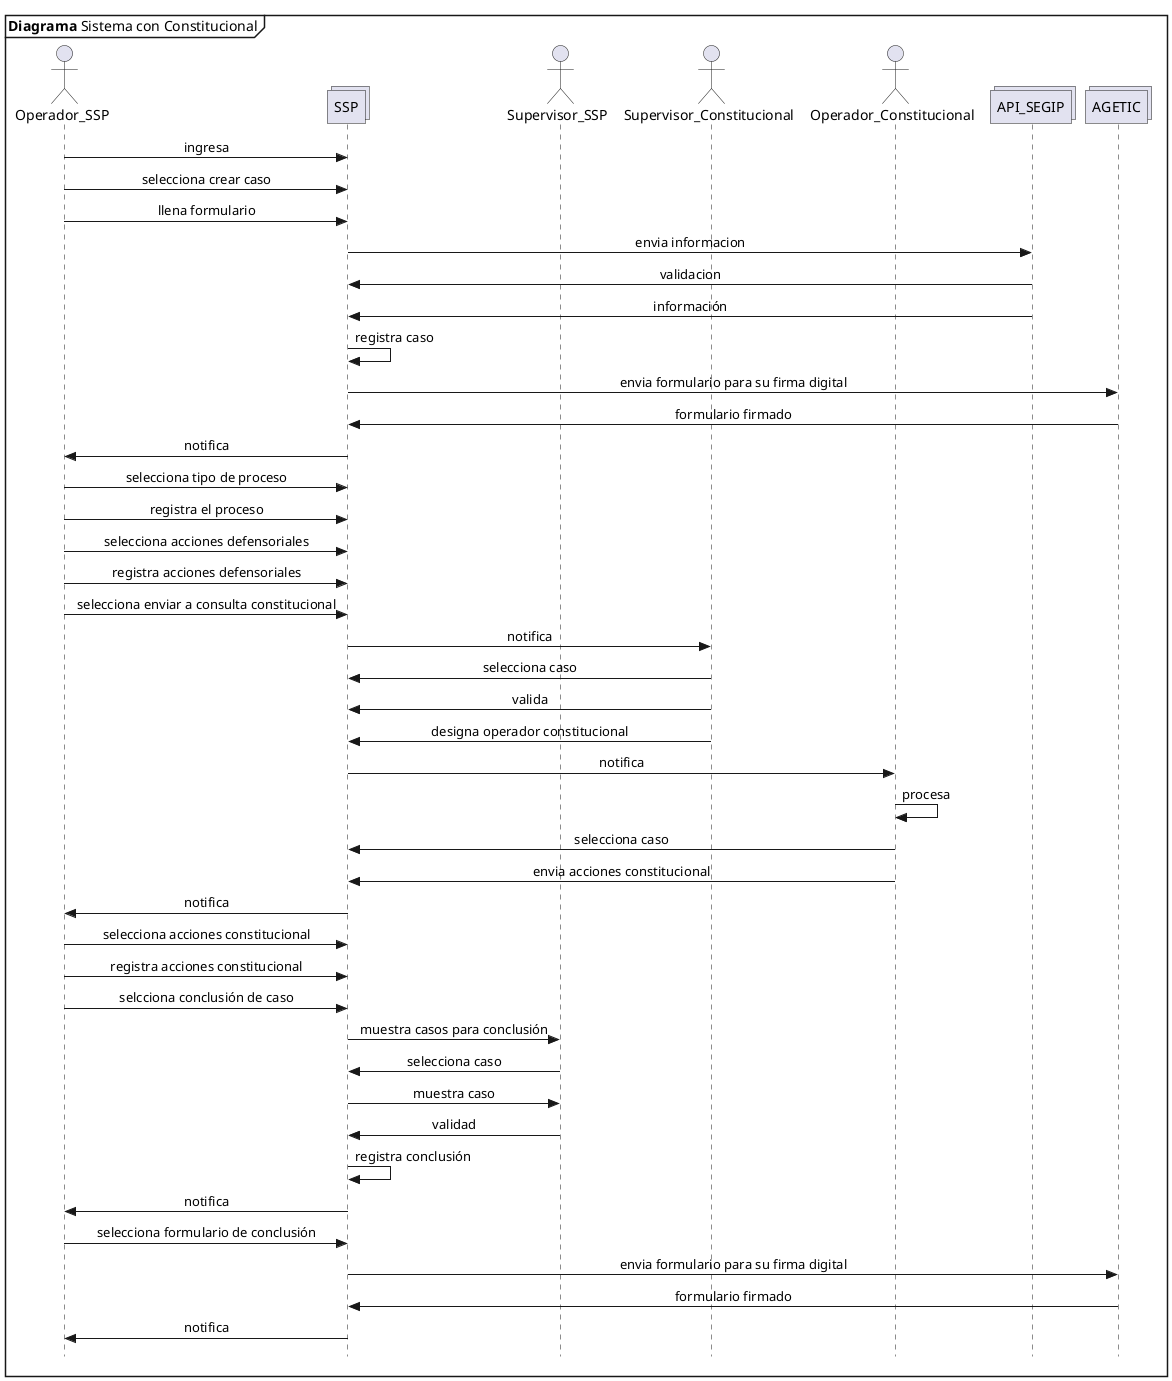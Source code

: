 @startuml Diagrama_Sistema
skinparam Style strictuml
skinparam SequenceMessageAlignment center

mainframe **Diagrama** Sistema con Constitucional

actor Operador_SSP as opssp
collections SSP
actor Supervisor_SSP as supssp
actor Supervisor_Constitucional as supconsti
actor Operador_Constitucional as opconsti
collections API_SEGIP as segip
collections AGETIC as agetic

opssp->SSP: ingresa
opssp->SSP: selecciona crear caso
opssp->SSP: llena formulario
SSP->segip: envia informacion
segip->SSP: validacion
segip->SSP: información
SSP->SSP: registra caso
SSP->agetic: envia formulario para su firma digital
agetic->SSP: formulario firmado 
SSP->opssp: notifica
opssp->SSP: selecciona tipo de proceso
opssp->SSP: registra el proceso
opssp->SSP: selecciona acciones defensoriales
opssp->SSP: registra acciones defensoriales
opssp->SSP: selecciona enviar a consulta constitucional
SSP->supconsti: notifica
supconsti->SSP: selecciona caso
supconsti->SSP: valida
supconsti->SSP: designa operador constitucional
SSP->opconsti: notifica
opconsti->opconsti: procesa
opconsti->SSP: selecciona caso
opconsti->SSP: envia acciones constitucional
SSP->opssp: notifica
opssp->SSP: selecciona acciones constitucional
opssp->SSP: registra acciones constitucional
opssp->SSP: selcciona conclusión de caso
SSP->supssp: muestra casos para conclusión
supssp->SSP: selecciona caso
SSP->supssp: muestra caso
supssp->SSP: validad
SSP->SSP: registra conclusión
SSP->opssp: notifica
opssp->SSP: selecciona formulario de conclusión
SSP->agetic: envia formulario para su firma digital
agetic->SSP: formulario firmado
SSP->opssp: notifica

@enduml